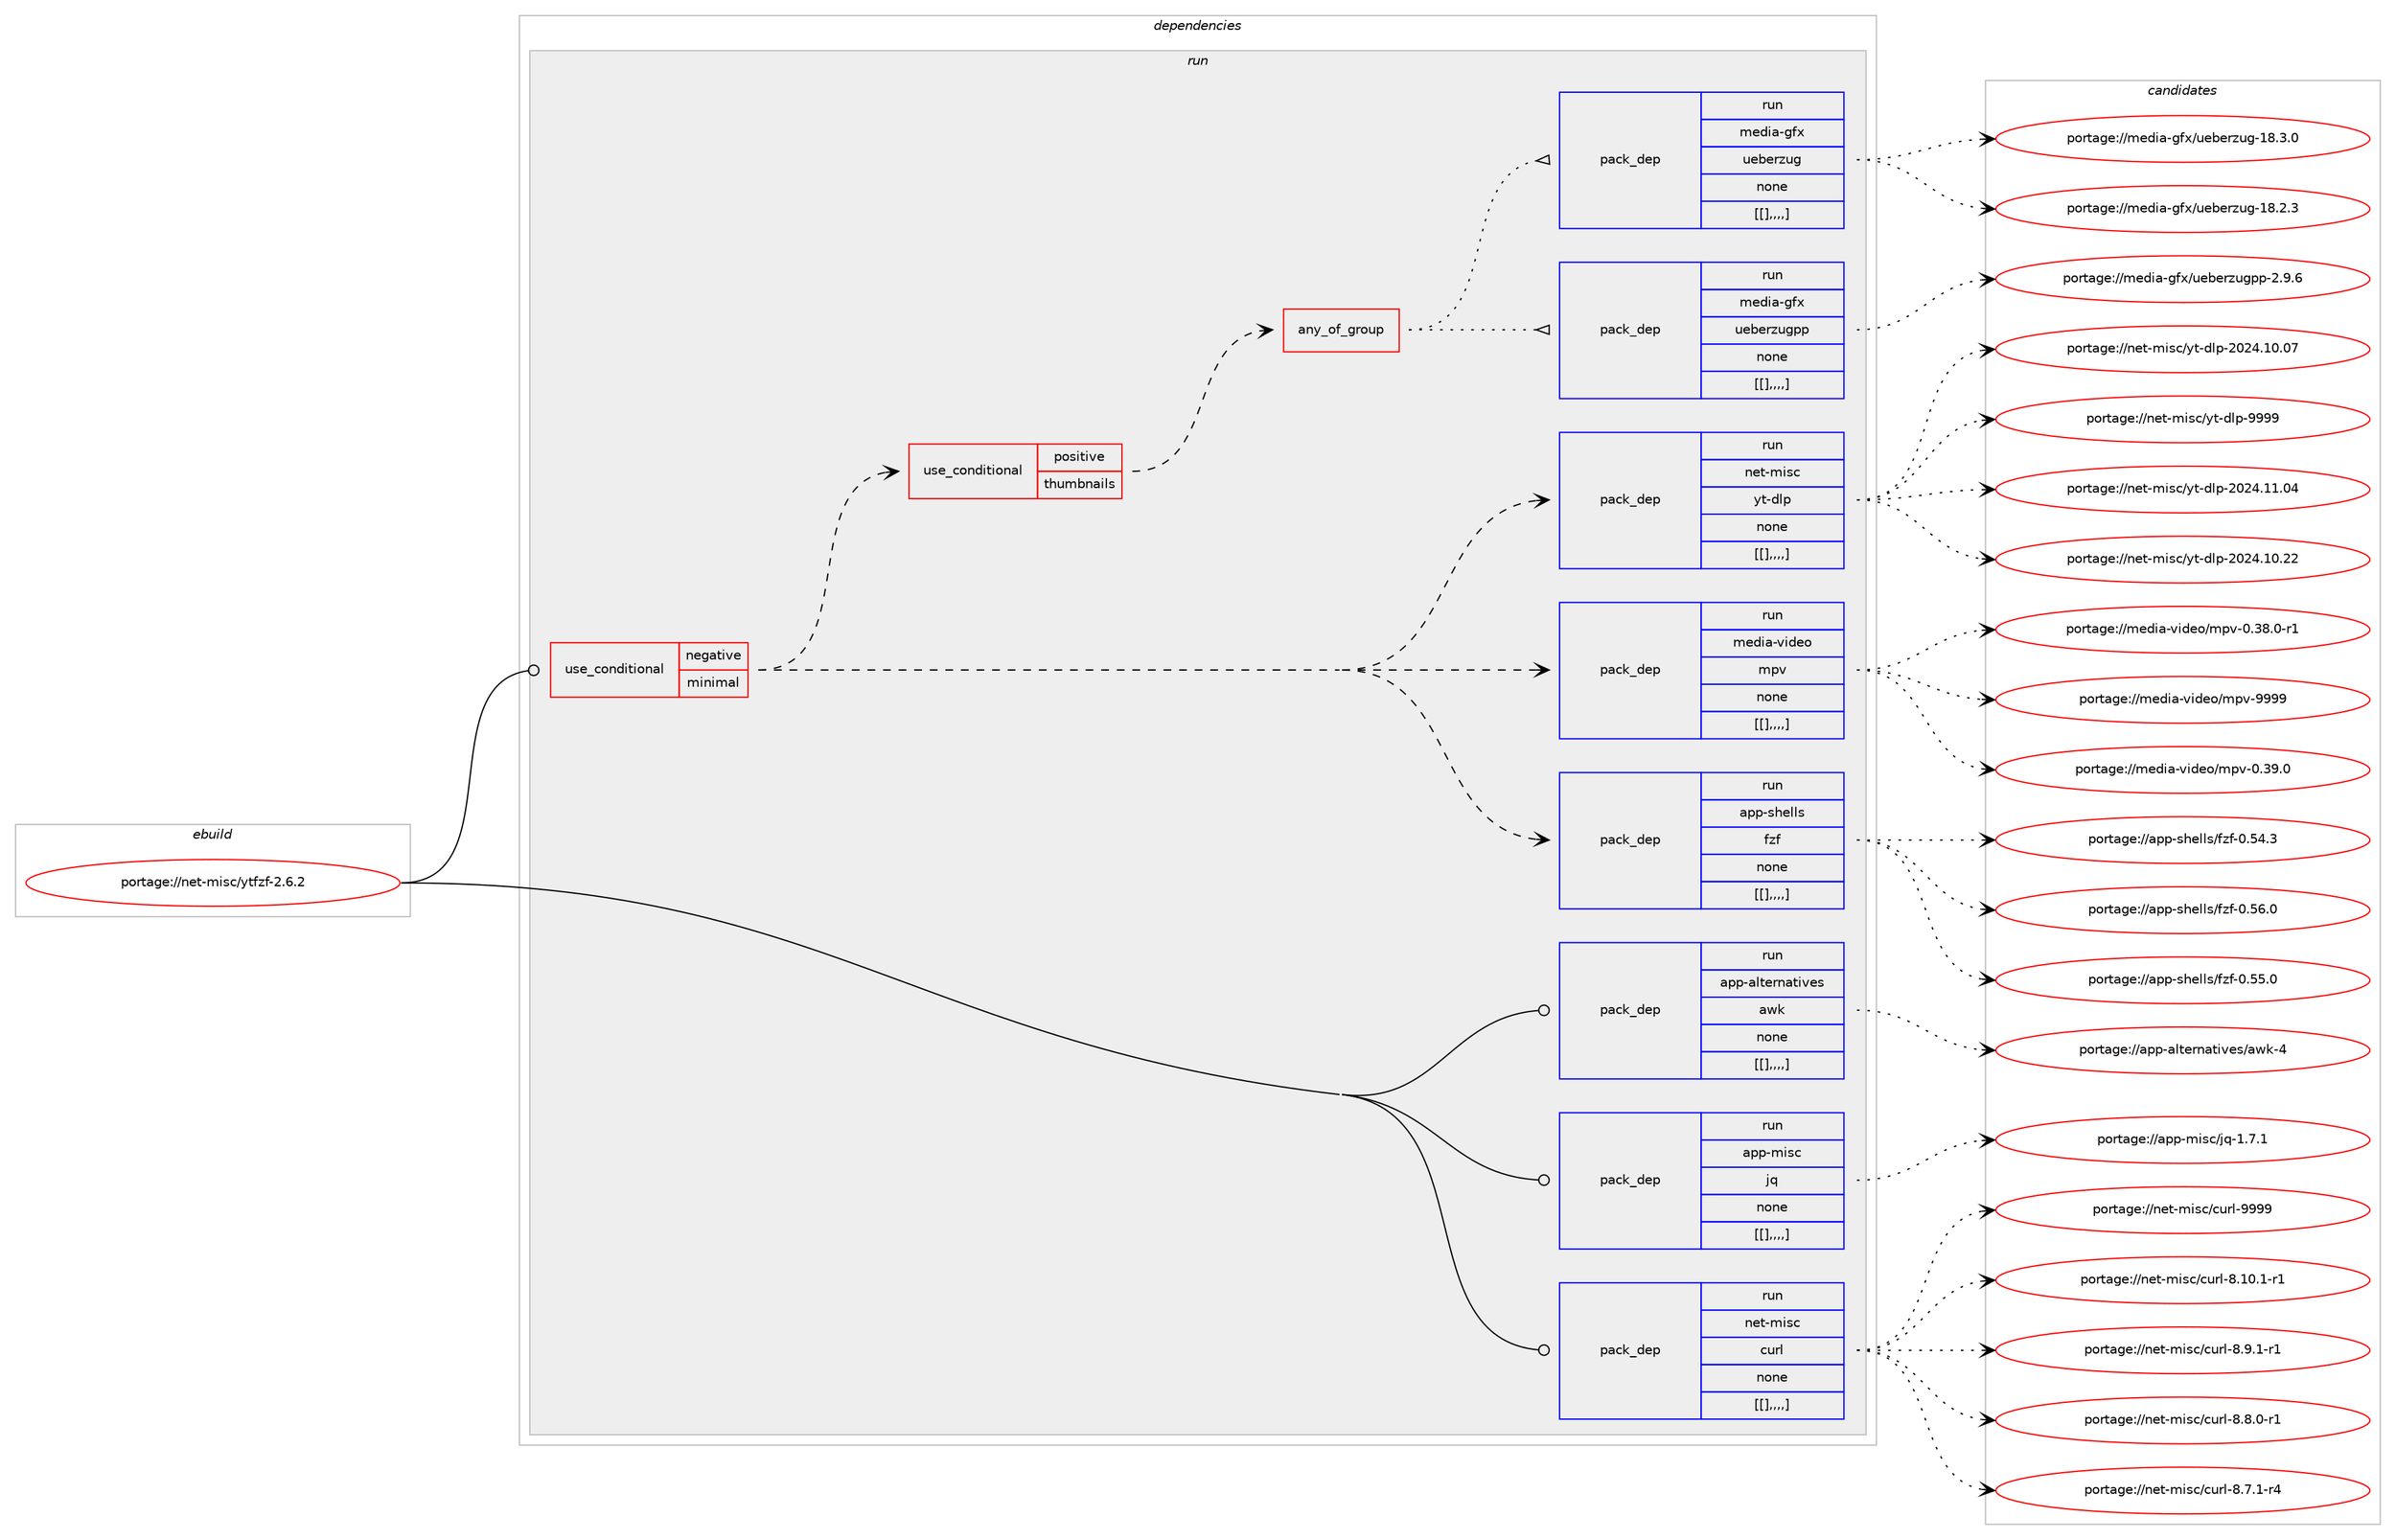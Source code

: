 digraph prolog {

# *************
# Graph options
# *************

newrank=true;
concentrate=true;
compound=true;
graph [rankdir=LR,fontname=Helvetica,fontsize=10,ranksep=1.5];#, ranksep=2.5, nodesep=0.2];
edge  [arrowhead=vee];
node  [fontname=Helvetica,fontsize=10];

# **********
# The ebuild
# **********

subgraph cluster_leftcol {
color=gray;
label=<<i>ebuild</i>>;
id [label="portage://net-misc/ytfzf-2.6.2", color=red, width=4, href="../net-misc/ytfzf-2.6.2.svg"];
}

# ****************
# The dependencies
# ****************

subgraph cluster_midcol {
color=gray;
label=<<i>dependencies</i>>;
subgraph cluster_compile {
fillcolor="#eeeeee";
style=filled;
label=<<i>compile</i>>;
}
subgraph cluster_compileandrun {
fillcolor="#eeeeee";
style=filled;
label=<<i>compile and run</i>>;
}
subgraph cluster_run {
fillcolor="#eeeeee";
style=filled;
label=<<i>run</i>>;
subgraph cond108 {
dependency428 [label=<<TABLE BORDER="0" CELLBORDER="1" CELLSPACING="0" CELLPADDING="4"><TR><TD ROWSPAN="3" CELLPADDING="10">use_conditional</TD></TR><TR><TD>negative</TD></TR><TR><TD>minimal</TD></TR></TABLE>>, shape=none, color=red];
subgraph pack318 {
dependency430 [label=<<TABLE BORDER="0" CELLBORDER="1" CELLSPACING="0" CELLPADDING="4" WIDTH="220"><TR><TD ROWSPAN="6" CELLPADDING="30">pack_dep</TD></TR><TR><TD WIDTH="110">run</TD></TR><TR><TD>app-shells</TD></TR><TR><TD>fzf</TD></TR><TR><TD>none</TD></TR><TR><TD>[[],,,,]</TD></TR></TABLE>>, shape=none, color=blue];
}
dependency428:e -> dependency430:w [weight=20,style="dashed",arrowhead="vee"];
subgraph pack322 {
dependency436 [label=<<TABLE BORDER="0" CELLBORDER="1" CELLSPACING="0" CELLPADDING="4" WIDTH="220"><TR><TD ROWSPAN="6" CELLPADDING="30">pack_dep</TD></TR><TR><TD WIDTH="110">run</TD></TR><TR><TD>media-video</TD></TR><TR><TD>mpv</TD></TR><TR><TD>none</TD></TR><TR><TD>[[],,,,]</TD></TR></TABLE>>, shape=none, color=blue];
}
dependency428:e -> dependency436:w [weight=20,style="dashed",arrowhead="vee"];
subgraph pack325 {
dependency439 [label=<<TABLE BORDER="0" CELLBORDER="1" CELLSPACING="0" CELLPADDING="4" WIDTH="220"><TR><TD ROWSPAN="6" CELLPADDING="30">pack_dep</TD></TR><TR><TD WIDTH="110">run</TD></TR><TR><TD>net-misc</TD></TR><TR><TD>yt-dlp</TD></TR><TR><TD>none</TD></TR><TR><TD>[[],,,,]</TD></TR></TABLE>>, shape=none, color=blue];
}
dependency428:e -> dependency439:w [weight=20,style="dashed",arrowhead="vee"];
subgraph cond113 {
dependency444 [label=<<TABLE BORDER="0" CELLBORDER="1" CELLSPACING="0" CELLPADDING="4"><TR><TD ROWSPAN="3" CELLPADDING="10">use_conditional</TD></TR><TR><TD>positive</TD></TR><TR><TD>thumbnails</TD></TR></TABLE>>, shape=none, color=red];
subgraph any5 {
dependency447 [label=<<TABLE BORDER="0" CELLBORDER="1" CELLSPACING="0" CELLPADDING="4"><TR><TD CELLPADDING="10">any_of_group</TD></TR></TABLE>>, shape=none, color=red];subgraph pack331 {
dependency449 [label=<<TABLE BORDER="0" CELLBORDER="1" CELLSPACING="0" CELLPADDING="4" WIDTH="220"><TR><TD ROWSPAN="6" CELLPADDING="30">pack_dep</TD></TR><TR><TD WIDTH="110">run</TD></TR><TR><TD>media-gfx</TD></TR><TR><TD>ueberzugpp</TD></TR><TR><TD>none</TD></TR><TR><TD>[[],,,,]</TD></TR></TABLE>>, shape=none, color=blue];
}
dependency447:e -> dependency449:w [weight=20,style="dotted",arrowhead="oinv"];
subgraph pack334 {
dependency453 [label=<<TABLE BORDER="0" CELLBORDER="1" CELLSPACING="0" CELLPADDING="4" WIDTH="220"><TR><TD ROWSPAN="6" CELLPADDING="30">pack_dep</TD></TR><TR><TD WIDTH="110">run</TD></TR><TR><TD>media-gfx</TD></TR><TR><TD>ueberzug</TD></TR><TR><TD>none</TD></TR><TR><TD>[[],,,,]</TD></TR></TABLE>>, shape=none, color=blue];
}
dependency447:e -> dependency453:w [weight=20,style="dotted",arrowhead="oinv"];
}
dependency444:e -> dependency447:w [weight=20,style="dashed",arrowhead="vee"];
}
dependency428:e -> dependency444:w [weight=20,style="dashed",arrowhead="vee"];
}
id:e -> dependency428:w [weight=20,style="solid",arrowhead="odot"];
subgraph pack341 {
dependency463 [label=<<TABLE BORDER="0" CELLBORDER="1" CELLSPACING="0" CELLPADDING="4" WIDTH="220"><TR><TD ROWSPAN="6" CELLPADDING="30">pack_dep</TD></TR><TR><TD WIDTH="110">run</TD></TR><TR><TD>app-alternatives</TD></TR><TR><TD>awk</TD></TR><TR><TD>none</TD></TR><TR><TD>[[],,,,]</TD></TR></TABLE>>, shape=none, color=blue];
}
id:e -> dependency463:w [weight=20,style="solid",arrowhead="odot"];
subgraph pack348 {
dependency471 [label=<<TABLE BORDER="0" CELLBORDER="1" CELLSPACING="0" CELLPADDING="4" WIDTH="220"><TR><TD ROWSPAN="6" CELLPADDING="30">pack_dep</TD></TR><TR><TD WIDTH="110">run</TD></TR><TR><TD>app-misc</TD></TR><TR><TD>jq</TD></TR><TR><TD>none</TD></TR><TR><TD>[[],,,,]</TD></TR></TABLE>>, shape=none, color=blue];
}
id:e -> dependency471:w [weight=20,style="solid",arrowhead="odot"];
subgraph pack355 {
dependency476 [label=<<TABLE BORDER="0" CELLBORDER="1" CELLSPACING="0" CELLPADDING="4" WIDTH="220"><TR><TD ROWSPAN="6" CELLPADDING="30">pack_dep</TD></TR><TR><TD WIDTH="110">run</TD></TR><TR><TD>net-misc</TD></TR><TR><TD>curl</TD></TR><TR><TD>none</TD></TR><TR><TD>[[],,,,]</TD></TR></TABLE>>, shape=none, color=blue];
}
id:e -> dependency476:w [weight=20,style="solid",arrowhead="odot"];
}
}

# **************
# The candidates
# **************

subgraph cluster_choices {
rank=same;
color=gray;
label=<<i>candidates</i>>;

subgraph choice293 {
color=black;
nodesep=1;
choice97112112451151041011081081154710212210245484653544648 [label="portage://app-shells/fzf-0.56.0", color=red, width=4,href="../app-shells/fzf-0.56.0.svg"];
choice97112112451151041011081081154710212210245484653534648 [label="portage://app-shells/fzf-0.55.0", color=red, width=4,href="../app-shells/fzf-0.55.0.svg"];
choice97112112451151041011081081154710212210245484653524651 [label="portage://app-shells/fzf-0.54.3", color=red, width=4,href="../app-shells/fzf-0.54.3.svg"];
dependency430:e -> choice97112112451151041011081081154710212210245484653544648:w [style=dotted,weight="100"];
dependency430:e -> choice97112112451151041011081081154710212210245484653534648:w [style=dotted,weight="100"];
dependency430:e -> choice97112112451151041011081081154710212210245484653524651:w [style=dotted,weight="100"];
}
subgraph choice294 {
color=black;
nodesep=1;
choice1091011001059745118105100101111471091121184557575757 [label="portage://media-video/mpv-9999", color=red, width=4,href="../media-video/mpv-9999.svg"];
choice10910110010597451181051001011114710911211845484651574648 [label="portage://media-video/mpv-0.39.0", color=red, width=4,href="../media-video/mpv-0.39.0.svg"];
choice109101100105974511810510010111147109112118454846515646484511449 [label="portage://media-video/mpv-0.38.0-r1", color=red, width=4,href="../media-video/mpv-0.38.0-r1.svg"];
dependency436:e -> choice1091011001059745118105100101111471091121184557575757:w [style=dotted,weight="100"];
dependency436:e -> choice10910110010597451181051001011114710911211845484651574648:w [style=dotted,weight="100"];
dependency436:e -> choice109101100105974511810510010111147109112118454846515646484511449:w [style=dotted,weight="100"];
}
subgraph choice296 {
color=black;
nodesep=1;
choice110101116451091051159947121116451001081124557575757 [label="portage://net-misc/yt-dlp-9999", color=red, width=4,href="../net-misc/yt-dlp-9999.svg"];
choice110101116451091051159947121116451001081124550485052464949464852 [label="portage://net-misc/yt-dlp-2024.11.04", color=red, width=4,href="../net-misc/yt-dlp-2024.11.04.svg"];
choice110101116451091051159947121116451001081124550485052464948465050 [label="portage://net-misc/yt-dlp-2024.10.22", color=red, width=4,href="../net-misc/yt-dlp-2024.10.22.svg"];
choice110101116451091051159947121116451001081124550485052464948464855 [label="portage://net-misc/yt-dlp-2024.10.07", color=red, width=4,href="../net-misc/yt-dlp-2024.10.07.svg"];
dependency439:e -> choice110101116451091051159947121116451001081124557575757:w [style=dotted,weight="100"];
dependency439:e -> choice110101116451091051159947121116451001081124550485052464949464852:w [style=dotted,weight="100"];
dependency439:e -> choice110101116451091051159947121116451001081124550485052464948465050:w [style=dotted,weight="100"];
dependency439:e -> choice110101116451091051159947121116451001081124550485052464948464855:w [style=dotted,weight="100"];
}
subgraph choice303 {
color=black;
nodesep=1;
choice10910110010597451031021204711710198101114122117103112112455046574654 [label="portage://media-gfx/ueberzugpp-2.9.6", color=red, width=4,href="../media-gfx/ueberzugpp-2.9.6.svg"];
dependency449:e -> choice10910110010597451031021204711710198101114122117103112112455046574654:w [style=dotted,weight="100"];
}
subgraph choice306 {
color=black;
nodesep=1;
choice1091011001059745103102120471171019810111412211710345495646514648 [label="portage://media-gfx/ueberzug-18.3.0", color=red, width=4,href="../media-gfx/ueberzug-18.3.0.svg"];
choice1091011001059745103102120471171019810111412211710345495646504651 [label="portage://media-gfx/ueberzug-18.2.3", color=red, width=4,href="../media-gfx/ueberzug-18.2.3.svg"];
dependency453:e -> choice1091011001059745103102120471171019810111412211710345495646514648:w [style=dotted,weight="100"];
dependency453:e -> choice1091011001059745103102120471171019810111412211710345495646504651:w [style=dotted,weight="100"];
}
subgraph choice309 {
color=black;
nodesep=1;
choice9711211245971081161011141109711610511810111547971191074552 [label="portage://app-alternatives/awk-4", color=red, width=4,href="../app-alternatives/awk-4.svg"];
dependency463:e -> choice9711211245971081161011141109711610511810111547971191074552:w [style=dotted,weight="100"];
}
subgraph choice310 {
color=black;
nodesep=1;
choice97112112451091051159947106113454946554649 [label="portage://app-misc/jq-1.7.1", color=red, width=4,href="../app-misc/jq-1.7.1.svg"];
dependency471:e -> choice97112112451091051159947106113454946554649:w [style=dotted,weight="100"];
}
subgraph choice313 {
color=black;
nodesep=1;
choice110101116451091051159947991171141084557575757 [label="portage://net-misc/curl-9999", color=red, width=4,href="../net-misc/curl-9999.svg"];
choice11010111645109105115994799117114108455646494846494511449 [label="portage://net-misc/curl-8.10.1-r1", color=red, width=4,href="../net-misc/curl-8.10.1-r1.svg"];
choice110101116451091051159947991171141084556465746494511449 [label="portage://net-misc/curl-8.9.1-r1", color=red, width=4,href="../net-misc/curl-8.9.1-r1.svg"];
choice110101116451091051159947991171141084556465646484511449 [label="portage://net-misc/curl-8.8.0-r1", color=red, width=4,href="../net-misc/curl-8.8.0-r1.svg"];
choice110101116451091051159947991171141084556465546494511452 [label="portage://net-misc/curl-8.7.1-r4", color=red, width=4,href="../net-misc/curl-8.7.1-r4.svg"];
dependency476:e -> choice110101116451091051159947991171141084557575757:w [style=dotted,weight="100"];
dependency476:e -> choice11010111645109105115994799117114108455646494846494511449:w [style=dotted,weight="100"];
dependency476:e -> choice110101116451091051159947991171141084556465746494511449:w [style=dotted,weight="100"];
dependency476:e -> choice110101116451091051159947991171141084556465646484511449:w [style=dotted,weight="100"];
dependency476:e -> choice110101116451091051159947991171141084556465546494511452:w [style=dotted,weight="100"];
}
}

}
